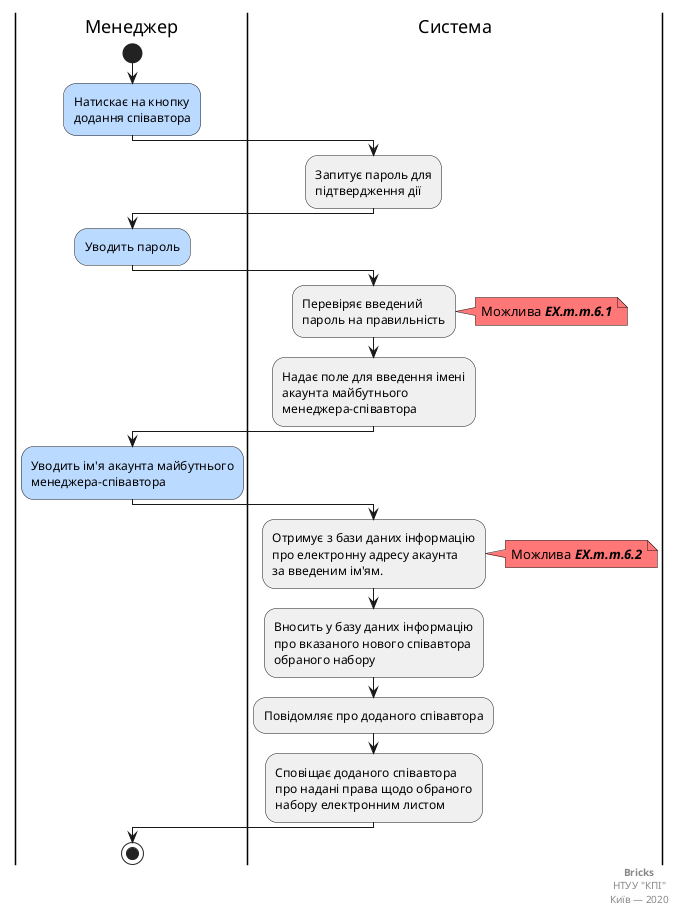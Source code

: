 @startuml

    |Менеджер|

        start;

        #bbdaff:Натискає на кнопку
        додання співавтора;

    |Система|

        #f0f0f0:Запитує пароль для
        підтвердження дії;

    |Менеджер|

        #bbdaff:Уводить пароль;

    |Система|

        #f0f0f0:Перевіряє введений
        пароль на правильність;

        note right #f77
            Можлива <b><i>EX.m.m.6.1</i></b>
        end note

        #f0f0f0:Надає поле для введення імені
        акаунта майбутнього
        менеджера-співавтора;
        
    |Менеджер|

        #bbdaff:Уводить ім'я акаунта майбутнього
        менеджера-співавтора;

    |Система|

        #f0f0f0:Отримує з бази даних інформацію
        про електронну адресу акаунта
        за введеним ім'ям.;

        note right #f77
            Можлива <b><i>EX.m.m.6.2</i></b>
        end note

        #f0f0f0:Вносить у базу даних інформацію
        про вказаного нового співавтора
        обраного набору;

        #f0f0f0:Повідомляє про доданого співавтора;

        #f0f0f0:Сповіщає доданого співавтора
        про надані права щодо обраного
        набору електронним листом;

    |Менеджер|

        stop;

    right footer
        <b>Bricks</b>
        НТУУ "КПІ"
        Київ — 2020
    end footer

@enduml